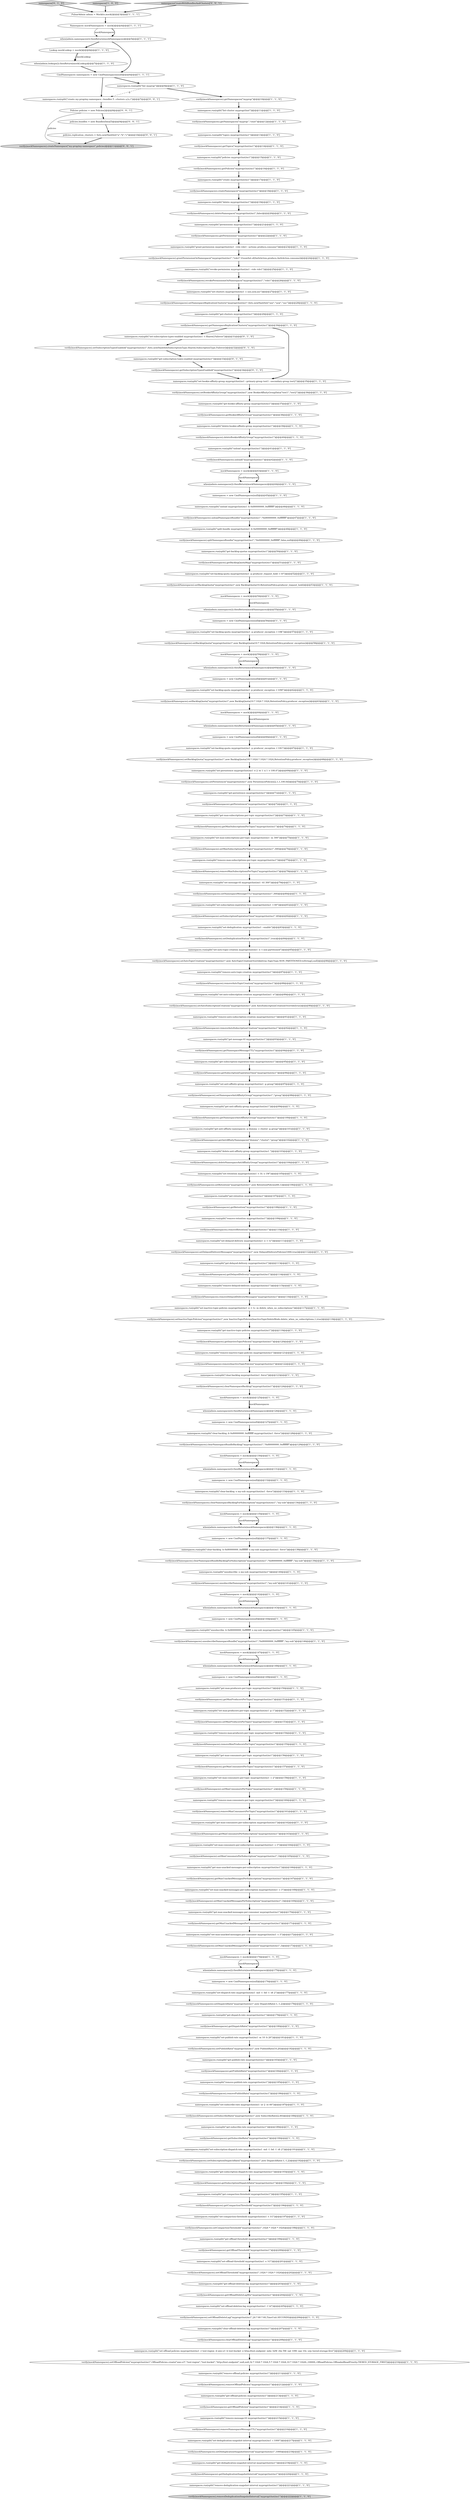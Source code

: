 digraph {
114 [style = filled, label = "namespaces.run(split(\"set-max-producers-per-topic myprop/clust/ns1 -p 1\"))@@@152@@@['1', '1', '0']", fillcolor = white, shape = ellipse image = "AAA0AAABBB1BBB"];
202 [style = filled, label = "namespaces.run(split(\"remove-max-producers-per-topic myprop/clust/ns1\"))@@@154@@@['1', '1', '0']", fillcolor = white, shape = ellipse image = "AAA0AAABBB1BBB"];
161 [style = filled, label = "verify(mockNamespaces).unsubscribeNamespace(\"myprop/clust/ns1\",\"my-sub\")@@@141@@@['1', '1', '0']", fillcolor = white, shape = ellipse image = "AAA0AAABBB1BBB"];
17 [style = filled, label = "verify(mockNamespaces).setAutoSubscriptionCreation(\"myprop/clust/ns1\",new AutoSubscriptionCreationOverride(true))@@@90@@@['1', '1', '0']", fillcolor = white, shape = ellipse image = "AAA0AAABBB1BBB"];
86 [style = filled, label = "namespaces.run(split(\"set-max-subscriptions-per-topic myprop/clust/ns1 -m 300\"))@@@75@@@['1', '1', '0']", fillcolor = white, shape = ellipse image = "AAA0AAABBB1BBB"];
59 [style = filled, label = "verify(mockNamespaces).getMaxSubscriptionsPerTopic(\"myprop/clust/ns1\")@@@74@@@['1', '1', '0']", fillcolor = white, shape = ellipse image = "AAA0AAABBB1BBB"];
192 [style = filled, label = "namespaces.run(split(\"get-inactive-topic-policies myprop/clust/ns1\"))@@@119@@@['1', '1', '0']", fillcolor = white, shape = ellipse image = "AAA0AAABBB1BBB"];
203 [style = filled, label = "verify(mockNamespaces).getMaxUnackedMessagesPerSubscription(\"myprop/clust/ns1\")@@@167@@@['1', '1', '0']", fillcolor = white, shape = ellipse image = "AAA0AAABBB1BBB"];
129 [style = filled, label = "mockNamespaces = mock()@@@54@@@['1', '1', '0']", fillcolor = white, shape = ellipse image = "AAA0AAABBB1BBB"];
173 [style = filled, label = "namespaces.run(split(\"get-subscribe-rate myprop/clust/ns1\"))@@@189@@@['1', '1', '0']", fillcolor = white, shape = ellipse image = "AAA0AAABBB1BBB"];
19 [style = filled, label = "verify(mockNamespaces).setInactiveTopicPolicies(\"myprop/clust/ns1\",new InactiveTopicPolicies(InactiveTopicDeleteMode.delete_when_no_subscriptions,1,true))@@@118@@@['1', '1', '0']", fillcolor = white, shape = ellipse image = "AAA0AAABBB1BBB"];
12 [style = filled, label = "verify(mockNamespaces).clearNamespaceBundleBacklog(\"myprop/clust/ns1\",\"0x80000000_0xffffffff\")@@@129@@@['1', '1', '0']", fillcolor = white, shape = ellipse image = "AAA0AAABBB1BBB"];
60 [style = filled, label = "namespaces.run(split(\"set-max-unacked-messages-per-consumer myprop/clust/ns1 -c 3\"))@@@172@@@['1', '1', '0']", fillcolor = white, shape = ellipse image = "AAA0AAABBB1BBB"];
45 [style = filled, label = "verify(mockNamespaces).deleteNamespaceAntiAffinityGroup(\"myprop/clust/ns1\")@@@104@@@['1', '1', '0']", fillcolor = white, shape = ellipse image = "AAA0AAABBB1BBB"];
1 [style = filled, label = "namespaces.run(split(\"remove-deduplication-snapshot-interval myprop/clust/ns1\"))@@@221@@@['1', '1', '0']", fillcolor = white, shape = ellipse image = "AAA0AAABBB1BBB"];
124 [style = filled, label = "namespaces = new CmdNamespaces(null)@@@176@@@['1', '1', '0']", fillcolor = white, shape = ellipse image = "AAA0AAABBB1BBB"];
18 [style = filled, label = "namespaces.run(split(\"set-retention myprop/clust/ns1 -t 1h -s 1M\"))@@@105@@@['1', '1', '0']", fillcolor = white, shape = ellipse image = "AAA0AAABBB1BBB"];
157 [style = filled, label = "namespaces.run(split(\"set-publish-rate myprop/clust/ns1 -m 10 -b 20\"))@@@181@@@['1', '1', '0']", fillcolor = white, shape = ellipse image = "AAA0AAABBB1BBB"];
82 [style = filled, label = "namespaces.run(split(\"get-max-consumers-per-subscription myprop/clust/ns1\"))@@@162@@@['1', '1', '0']", fillcolor = white, shape = ellipse image = "AAA0AAABBB1BBB"];
144 [style = filled, label = "namespaces = new CmdNamespaces(null)@@@66@@@['1', '1', '0']", fillcolor = white, shape = ellipse image = "AAA0AAABBB1BBB"];
126 [style = filled, label = "verify(mockNamespaces).getMaxConsumersPerSubscription(\"myprop/clust/ns1\")@@@163@@@['1', '1', '0']", fillcolor = white, shape = ellipse image = "AAA0AAABBB1BBB"];
97 [style = filled, label = "verify(mockNamespaces).clearOffloadDeleteLag(\"myprop/clust/ns1\")@@@208@@@['1', '1', '0']", fillcolor = white, shape = ellipse image = "AAA0AAABBB1BBB"];
220 [style = filled, label = "namespaces.run(split(\"set-subscription-types-enabled myprop/clust/ns1 -t Shared,Failover\"))@@@31@@@['0', '1', '0']", fillcolor = white, shape = ellipse image = "AAA1AAABBB2BBB"];
185 [style = filled, label = "namespaces.run(split(\"get-max-unacked-messages-per-consumer myprop/clust/ns1\"))@@@170@@@['1', '1', '0']", fillcolor = white, shape = ellipse image = "AAA0AAABBB1BBB"];
130 [style = filled, label = "namespaces.run(split(\"set-subscription-expiration-time myprop/clust/ns1 -t 60\"))@@@81@@@['1', '1', '0']", fillcolor = white, shape = ellipse image = "AAA0AAABBB1BBB"];
211 [style = filled, label = "mockNamespaces = mock()@@@147@@@['1', '1', '0']", fillcolor = white, shape = ellipse image = "AAA0AAABBB1BBB"];
13 [style = filled, label = "verify(mockNamespaces).setBookieAffinityGroup(\"myprop/clust/ns1\",new BookieAffinityGroupData(\"test1\",\"test2\"))@@@36@@@['1', '1', '0']", fillcolor = white, shape = ellipse image = "AAA0AAABBB1BBB"];
206 [style = filled, label = "namespaces.run(split(\"set-max-consumers-per-topic myprop/clust/ns1 -c 2\"))@@@158@@@['1', '1', '0']", fillcolor = white, shape = ellipse image = "AAA0AAABBB1BBB"];
120 [style = filled, label = "verify(mockNamespaces).getCompactionThreshold(\"myprop/clust/ns1\")@@@196@@@['1', '1', '0']", fillcolor = white, shape = ellipse image = "AAA0AAABBB1BBB"];
133 [style = filled, label = "when(admin.namespaces()).thenReturn(mockNamespaces)@@@136@@@['1', '1', '0']", fillcolor = white, shape = ellipse image = "AAA0AAABBB1BBB"];
135 [style = filled, label = "namespaces.run(split(\"delete-bookie-affinity-group myprop/clust/ns1\"))@@@39@@@['1', '1', '0']", fillcolor = white, shape = ellipse image = "AAA0AAABBB1BBB"];
40 [style = filled, label = "namespaces.run(split(\"clear-backlog myprop/clust/ns1 -force\"))@@@123@@@['1', '1', '0']", fillcolor = white, shape = ellipse image = "AAA0AAABBB1BBB"];
42 [style = filled, label = "verify(mockNamespaces).getInactiveTopicPolicies(\"myprop/clust/ns1\")@@@120@@@['1', '1', '0']", fillcolor = white, shape = ellipse image = "AAA0AAABBB1BBB"];
11 [style = filled, label = "verify(mockNamespaces).removeNamespaceMessageTTL(\"myprop/clust/ns1\")@@@216@@@['1', '1', '0']", fillcolor = white, shape = ellipse image = "AAA0AAABBB1BBB"];
215 [style = filled, label = "namespaces.run(split(\"get-max-subscriptions-per-topic myprop/clust/ns1\"))@@@73@@@['1', '1', '0']", fillcolor = white, shape = ellipse image = "AAA0AAABBB1BBB"];
195 [style = filled, label = "verify(mockNamespaces).getMaxConsumersPerTopic(\"myprop/clust/ns1\")@@@157@@@['1', '1', '0']", fillcolor = white, shape = ellipse image = "AAA0AAABBB1BBB"];
196 [style = filled, label = "verify(mockNamespaces).setDelayedDeliveryMessages(\"myprop/clust/ns1\",new DelayedDeliveryPolicies(1000,true))@@@112@@@['1', '1', '0']", fillcolor = white, shape = ellipse image = "AAA0AAABBB1BBB"];
112 [style = filled, label = "verify(mockNamespaces).removePublishRate(\"myprop/clust/ns1\")@@@186@@@['1', '1', '0']", fillcolor = white, shape = ellipse image = "AAA0AAABBB1BBB"];
53 [style = filled, label = "namespaces.run(split(\"permissions myprop/clust/ns1\"))@@@21@@@['1', '1', '0']", fillcolor = white, shape = ellipse image = "AAA0AAABBB1BBB"];
226 [style = filled, label = "verify(mockNamespaces).createNamespace(\"my-prop/my-namespace\",policies)@@@11@@@['0', '0', '1']", fillcolor = lightgray, shape = ellipse image = "AAA0AAABBB3BBB"];
37 [style = filled, label = "mockNamespaces = mock()@@@59@@@['1', '1', '0']", fillcolor = white, shape = ellipse image = "AAA0AAABBB1BBB"];
122 [style = filled, label = "verify(mockNamespaces).getSubscriptionDispatchRate(\"myprop/clust/ns1\")@@@194@@@['1', '1', '0']", fillcolor = white, shape = ellipse image = "AAA0AAABBB1BBB"];
70 [style = filled, label = "namespaces.run(split(\"remove-message-ttl myprop/clust/ns1\"))@@@215@@@['1', '1', '0']", fillcolor = white, shape = ellipse image = "AAA0AAABBB1BBB"];
164 [style = filled, label = "namespaces.run(split(\"get-persistence myprop/clust/ns1\"))@@@71@@@['1', '1', '0']", fillcolor = white, shape = ellipse image = "AAA0AAABBB1BBB"];
148 [style = filled, label = "verify(mockNamespaces).setBacklogQuota(\"myprop/clust/ns1\",new BacklogQuota(10 * 1024 * 1024,RetentionPolicy.producer_exception))@@@63@@@['1', '1', '0']", fillcolor = white, shape = ellipse image = "AAA0AAABBB1BBB"];
218 [style = filled, label = "namespaces['0', '1', '0']", fillcolor = lightgray, shape = diamond image = "AAA0AAABBB2BBB"];
93 [style = filled, label = "verify(mockNamespaces).removeDelayedDeliveryMessages(\"myprop/clust/ns1\")@@@116@@@['1', '1', '0']", fillcolor = white, shape = ellipse image = "AAA0AAABBB1BBB"];
62 [style = filled, label = "namespaces.run(split(\"set-anti-affinity-group myprop/clust/ns1 -g group\"))@@@97@@@['1', '1', '0']", fillcolor = white, shape = ellipse image = "AAA0AAABBB1BBB"];
176 [style = filled, label = "verify(mockNamespaces).getSubscribeRate(\"myprop/clust/ns1\")@@@190@@@['1', '1', '0']", fillcolor = white, shape = ellipse image = "AAA0AAABBB1BBB"];
216 [style = filled, label = "verify(mockNamespaces).getNamespaces(\"myprop\",\"clust\")@@@12@@@['1', '1', '0']", fillcolor = white, shape = ellipse image = "AAA0AAABBB1BBB"];
66 [style = filled, label = "namespaces = new CmdNamespaces(null)@@@149@@@['1', '1', '0']", fillcolor = white, shape = ellipse image = "AAA0AAABBB1BBB"];
169 [style = filled, label = "verify(mockNamespaces).setOffloadThreshold(\"myprop/clust/ns1\",1024 * 1024 * 1024)@@@202@@@['1', '1', '0']", fillcolor = white, shape = ellipse image = "AAA0AAABBB1BBB"];
26 [style = filled, label = "mockNamespaces = mock()@@@64@@@['1', '1', '0']", fillcolor = white, shape = ellipse image = "AAA0AAABBB1BBB"];
155 [style = filled, label = "verify(mockNamespaces).getTopics(\"myprop/clust/ns1\")@@@14@@@['1', '1', '0']", fillcolor = white, shape = ellipse image = "AAA0AAABBB1BBB"];
198 [style = filled, label = "verify(mockNamespaces).removeRetention(\"myprop/clust/ns1\")@@@110@@@['1', '1', '0']", fillcolor = white, shape = ellipse image = "AAA0AAABBB1BBB"];
51 [style = filled, label = "verify(mockNamespaces).removeMaxProducersPerTopic(\"myprop/clust/ns1\")@@@155@@@['1', '1', '0']", fillcolor = white, shape = ellipse image = "AAA0AAABBB1BBB"];
28 [style = filled, label = "namespaces.run(split(\"remove-offload-policies myprop/clust/ns1\"))@@@211@@@['1', '1', '0']", fillcolor = white, shape = ellipse image = "AAA0AAABBB1BBB"];
94 [style = filled, label = "Namespaces mockNamespaces = mock()@@@4@@@['1', '1', '1']", fillcolor = white, shape = ellipse image = "AAA0AAABBB1BBB"];
184 [style = filled, label = "verify(mockNamespaces).removeDeduplicationSnapshotInterval(\"myprop/clust/ns1\")@@@222@@@['1', '1', '0']", fillcolor = lightgray, shape = ellipse image = "AAA0AAABBB1BBB"];
156 [style = filled, label = "verify(mockNamespaces).removeInactiveTopicPolicies(\"myprop/clust/ns1\")@@@122@@@['1', '1', '0']", fillcolor = white, shape = ellipse image = "AAA0AAABBB1BBB"];
38 [style = filled, label = "namespaces = new CmdNamespaces(null)@@@61@@@['1', '1', '0']", fillcolor = white, shape = ellipse image = "AAA0AAABBB1BBB"];
171 [style = filled, label = "verify(mockNamespaces).setPersistence(\"myprop/clust/ns1\",new PersistencePolicies(2,1,1,100.0d))@@@70@@@['1', '1', '0']", fillcolor = white, shape = ellipse image = "AAA0AAABBB1BBB"];
181 [style = filled, label = "verify(mockNamespaces).getOffloadPolicies(\"myprop/clust/ns1\")@@@214@@@['1', '1', '0']", fillcolor = white, shape = ellipse image = "AAA0AAABBB1BBB"];
92 [style = filled, label = "verify(mockNamespaces).getNamespaceReplicationClusters(\"myprop/clust/ns1\")@@@30@@@['1', '1', '0']", fillcolor = white, shape = ellipse image = "AAA0AAABBB1BBB"];
106 [style = filled, label = "verify(mockNamespaces).removeAutoSubscriptionCreation(\"myprop/clust/ns1\")@@@92@@@['1', '1', '0']", fillcolor = white, shape = ellipse image = "AAA0AAABBB1BBB"];
163 [style = filled, label = "namespaces.run(split(\"get-backlog-quotas myprop/clust/ns1\"))@@@50@@@['1', '1', '0']", fillcolor = white, shape = ellipse image = "AAA0AAABBB1BBB"];
224 [style = filled, label = "policies.replication_clusters = Sets.newHashSet(\"a\",\"b\",\"c\")@@@10@@@['0', '0', '1']", fillcolor = white, shape = ellipse image = "AAA0AAABBB3BBB"];
8 [style = filled, label = "namespaces.run(split(\"get-max-unacked-messages-per-subscription myprop/clust/ns1\"))@@@166@@@['1', '1', '0']", fillcolor = white, shape = ellipse image = "AAA0AAABBB1BBB"];
27 [style = filled, label = "when(admin.namespaces()).thenReturn(mockNamespaces)@@@131@@@['1', '1', '0']", fillcolor = white, shape = ellipse image = "AAA0AAABBB1BBB"];
14 [style = filled, label = "verify(mockNamespaces).setMaxUnackedMessagesPerSubscription(\"myprop/clust/ns1\",3)@@@169@@@['1', '1', '0']", fillcolor = white, shape = ellipse image = "AAA0AAABBB1BBB"];
111 [style = filled, label = "verify(mockNamespaces).setAutoTopicCreation(\"myprop/clust/ns1\",new AutoTopicCreationOverride(true,TopicType.NON_PARTITIONED.toString(),null))@@@86@@@['1', '1', '0']", fillcolor = white, shape = ellipse image = "AAA0AAABBB1BBB"];
159 [style = filled, label = "namespaces.run(split(\"list-cluster myprop/clust\"))@@@11@@@['1', '1', '0']", fillcolor = white, shape = ellipse image = "AAA0AAABBB1BBB"];
80 [style = filled, label = "namespaces.run(split(\"set-offload-policies myprop/clust/ns1 -r test-region -d aws-s3 -b test-bucket -e http://test.endpoint -mbs 32M -rbs 5M -oat 10M -oae 10s -orp tiered-storage-first\"))@@@209@@@['1', '1', '0']", fillcolor = white, shape = ellipse image = "AAA0AAABBB1BBB"];
172 [style = filled, label = "namespaces.run(split(\"set-deduplication-snapshot-interval myprop/clust/ns1 -i 1000\"))@@@217@@@['1', '1', '0']", fillcolor = white, shape = ellipse image = "AAA0AAABBB1BBB"];
214 [style = filled, label = "verify(mockNamespaces).setMaxConsumersPerTopic(\"myprop/clust/ns1\",2)@@@159@@@['1', '1', '0']", fillcolor = white, shape = ellipse image = "AAA0AAABBB1BBB"];
217 [style = filled, label = "verify(mockNamespaces).getSubscriptionTypesEnabled(\"myprop/clust/ns1\")@@@34@@@['0', '1', '0']", fillcolor = white, shape = ellipse image = "AAA1AAABBB2BBB"];
221 [style = filled, label = "verify(mockNamespaces).setSubscriptionTypesEnabled(\"myprop/clust/ns1\",Sets.newHashSet(SubscriptionType.Shared,SubscriptionType.Failover))@@@32@@@['0', '1', '0']", fillcolor = white, shape = ellipse image = "AAA1AAABBB2BBB"];
30 [style = filled, label = "when(admin.namespaces()).thenReturn(mockNamespaces)@@@44@@@['1', '1', '0']", fillcolor = white, shape = ellipse image = "AAA0AAABBB1BBB"];
44 [style = filled, label = "namespaces.run(split(\"set-backlog-quota myprop/clust/ns1 -p producer_exception -l 10G\"))@@@67@@@['1', '1', '0']", fillcolor = white, shape = ellipse image = "AAA0AAABBB1BBB"];
187 [style = filled, label = "verify(mockNamespaces).unsubscribeNamespaceBundle(\"myprop/clust/ns1\",\"0x80000000_0xffffffff\",\"my-sub\")@@@146@@@['1', '1', '0']", fillcolor = white, shape = ellipse image = "AAA0AAABBB1BBB"];
210 [style = filled, label = "verify(mockNamespaces).getMaxUnackedMessagesPerConsumer(\"myprop/clust/ns1\")@@@171@@@['1', '1', '0']", fillcolor = white, shape = ellipse image = "AAA0AAABBB1BBB"];
49 [style = filled, label = "namespaces = new CmdNamespaces(null)@@@137@@@['1', '1', '0']", fillcolor = white, shape = ellipse image = "AAA0AAABBB1BBB"];
100 [style = filled, label = "verify(mockNamespaces).setRetention(\"myprop/clust/ns1\",new RetentionPolicies(60,1))@@@106@@@['1', '1', '0']", fillcolor = white, shape = ellipse image = "AAA0AAABBB1BBB"];
35 [style = filled, label = "namespaces.run(split(\"unsubscribe -b 0x80000000_0xffffffff -s my-sub myprop/clust/ns1\"))@@@145@@@['1', '1', '0']", fillcolor = white, shape = ellipse image = "AAA0AAABBB1BBB"];
108 [style = filled, label = "verify(mockNamespaces).setNamespaceReplicationClusters(\"myprop/clust/ns1\",Sets.newHashSet(\"use\",\"usw\",\"usc\"))@@@28@@@['1', '1', '0']", fillcolor = white, shape = ellipse image = "AAA0AAABBB1BBB"];
75 [style = filled, label = "namespaces.run(split(\"split-bundle myprop/clust/ns1 -b 0x00000000_0xffffffff\"))@@@48@@@['1', '1', '0']", fillcolor = white, shape = ellipse image = "AAA0AAABBB1BBB"];
123 [style = filled, label = "verify(mockNamespaces).getSubscriptionExpirationTime(\"myprop/clust/ns1\")@@@96@@@['1', '1', '0']", fillcolor = white, shape = ellipse image = "AAA0AAABBB1BBB"];
74 [style = filled, label = "verify(mockNamespaces).getAntiAffinityNamespaces(\"dummy\",\"cluster\",\"group\")@@@102@@@['1', '1', '0']", fillcolor = white, shape = ellipse image = "AAA0AAABBB1BBB"];
76 [style = filled, label = "verify(mockNamespaces).splitNamespaceBundle(\"myprop/clust/ns1\",\"0x00000000_0xffffffff\",false,null)@@@49@@@['1', '1', '0']", fillcolor = white, shape = ellipse image = "AAA0AAABBB1BBB"];
177 [style = filled, label = "verify(mockNamespaces).grantPermissionOnNamespace(\"myprop/clust/ns1\",\"role1\",EnumSet.of(AuthAction.produce,AuthAction.consume))@@@24@@@['1', '1', '0']", fillcolor = white, shape = ellipse image = "AAA0AAABBB1BBB"];
136 [style = filled, label = "namespaces.run(split(\"set-backlog-quota myprop/clust/ns1 -p producer_request_hold -l 10\"))@@@52@@@['1', '1', '0']", fillcolor = white, shape = ellipse image = "AAA0AAABBB1BBB"];
32 [style = filled, label = "namespaces.run(split(\"get-max-producers-per-topic myprop/clust/ns1\"))@@@150@@@['1', '1', '0']", fillcolor = white, shape = ellipse image = "AAA0AAABBB1BBB"];
91 [style = filled, label = "namespaces.run(split(\"unsubscribe -s my-sub myprop/clust/ns1\"))@@@140@@@['1', '1', '0']", fillcolor = white, shape = ellipse image = "AAA0AAABBB1BBB"];
205 [style = filled, label = "namespaces.run(split(\"set-clusters myprop/clust/ns1 -c use,usw,usc\"))@@@27@@@['1', '1', '0']", fillcolor = white, shape = ellipse image = "AAA0AAABBB1BBB"];
151 [style = filled, label = "namespaces.run(split(\"remove-auto-topic-creation myprop/clust/ns1\"))@@@87@@@['1', '1', '0']", fillcolor = white, shape = ellipse image = "AAA0AAABBB1BBB"];
127 [style = filled, label = "namespaces.run(split(\"delete-anti-affinity-group myprop/clust/ns1 \"))@@@103@@@['1', '1', '0']", fillcolor = white, shape = ellipse image = "AAA0AAABBB1BBB"];
162 [style = filled, label = "namespaces.run(split(\"grant-permission myprop/clust/ns1 --role role1 --actions produce,consume\"))@@@23@@@['1', '1', '0']", fillcolor = white, shape = ellipse image = "AAA0AAABBB1BBB"];
194 [style = filled, label = "namespaces.run(split(\"set-subscription-dispatch-rate myprop/clust/ns1 -md -1 -bd -1 -dt 2\"))@@@191@@@['1', '1', '0']", fillcolor = white, shape = ellipse image = "AAA0AAABBB1BBB"];
188 [style = filled, label = "namespaces.run(split(\"revoke-permission myprop/clust/ns1 --role role1\"))@@@25@@@['1', '1', '0']", fillcolor = white, shape = ellipse image = "AAA0AAABBB1BBB"];
116 [style = filled, label = "namespaces.run(split(\"set-message-ttl myprop/clust/ns1 -ttl 300\"))@@@79@@@['1', '1', '0']", fillcolor = white, shape = ellipse image = "AAA0AAABBB1BBB"];
72 [style = filled, label = "namespaces.run(split(\"clear-backlog -b 0x80000000_0xffffffff -s my-sub myprop/clust/ns1 -force\"))@@@138@@@['1', '1', '0']", fillcolor = white, shape = ellipse image = "AAA0AAABBB1BBB"];
78 [style = filled, label = "verify(mockNamespaces).getPermissions(\"myprop/clust/ns1\")@@@22@@@['1', '1', '0']", fillcolor = white, shape = ellipse image = "AAA0AAABBB1BBB"];
63 [style = filled, label = "verify(mockNamespaces).getOffloadThreshold(\"myprop/clust/ns1\")@@@200@@@['1', '1', '0']", fillcolor = white, shape = ellipse image = "AAA0AAABBB1BBB"];
160 [style = filled, label = "namespaces.run(split(\"create myprop/clust/ns1\"))@@@17@@@['1', '1', '0']", fillcolor = white, shape = ellipse image = "AAA0AAABBB1BBB"];
79 [style = filled, label = "namespaces.run(split(\"get-offload-policies myprop/clust/ns1\"))@@@213@@@['1', '1', '0']", fillcolor = white, shape = ellipse image = "AAA0AAABBB1BBB"];
128 [style = filled, label = "namespaces.run(split(\"set-auto-subscription-creation myprop/clust/ns1 -e\"))@@@89@@@['1', '1', '0']", fillcolor = white, shape = ellipse image = "AAA0AAABBB1BBB"];
170 [style = filled, label = "namespaces.run(split(\"get-clusters myprop/clust/ns1\"))@@@29@@@['1', '1', '0']", fillcolor = white, shape = ellipse image = "AAA0AAABBB1BBB"];
152 [style = filled, label = "mockNamespaces = mock()@@@43@@@['1', '1', '0']", fillcolor = white, shape = ellipse image = "AAA0AAABBB1BBB"];
179 [style = filled, label = "namespaces.run(split(\"set-backlog-quota myprop/clust/ns1 -p producer_exception -l 10M\"))@@@62@@@['1', '1', '0']", fillcolor = white, shape = ellipse image = "AAA0AAABBB1BBB"];
89 [style = filled, label = "namespaces.run(split(\"get-subscription-expiration-time myprop/clust/ns1\"))@@@95@@@['1', '1', '0']", fillcolor = white, shape = ellipse image = "AAA0AAABBB1BBB"];
21 [style = filled, label = "namespaces.run(split(\"remove-publish-rate myprop/clust/ns1\"))@@@185@@@['1', '1', '0']", fillcolor = white, shape = ellipse image = "AAA0AAABBB1BBB"];
50 [style = filled, label = "verify(mockNamespaces).setPublishRate(\"myprop/clust/ns1\",new PublishRate(10,20))@@@182@@@['1', '1', '0']", fillcolor = white, shape = ellipse image = "AAA0AAABBB1BBB"];
95 [style = filled, label = "verify(mockNamespaces).deleteNamespace(\"myprop/clust/ns1\",false)@@@20@@@['1', '1', '0']", fillcolor = white, shape = ellipse image = "AAA0AAABBB1BBB"];
118 [style = filled, label = "mockNamespaces = mock()@@@125@@@['1', '1', '0']", fillcolor = white, shape = ellipse image = "AAA0AAABBB1BBB"];
29 [style = filled, label = "mockNamespaces = mock()@@@142@@@['1', '1', '0']", fillcolor = white, shape = ellipse image = "AAA0AAABBB1BBB"];
36 [style = filled, label = "verify(mockNamespaces).getPublishRate(\"myprop/clust/ns1\")@@@184@@@['1', '1', '0']", fillcolor = white, shape = ellipse image = "AAA0AAABBB1BBB"];
56 [style = filled, label = "namespaces.run(split(\"get-compaction-threshold myprop/clust/ns1\"))@@@195@@@['1', '1', '0']", fillcolor = white, shape = ellipse image = "AAA0AAABBB1BBB"];
141 [style = filled, label = "verify(mockNamespaces).setMaxSubscriptionsPerTopic(\"myprop/clust/ns1\",300)@@@76@@@['1', '1', '0']", fillcolor = white, shape = ellipse image = "AAA0AAABBB1BBB"];
200 [style = filled, label = "mockNamespaces = mock()@@@130@@@['1', '1', '0']", fillcolor = white, shape = ellipse image = "AAA0AAABBB1BBB"];
193 [style = filled, label = "namespaces.run(split(\"set-compaction-threshold myprop/clust/ns1 -t 1G\"))@@@197@@@['1', '1', '0']", fillcolor = white, shape = ellipse image = "AAA0AAABBB1BBB"];
85 [style = filled, label = "namespaces.run(split(\"policies myprop/clust/ns1\"))@@@15@@@['1', '1', '0']", fillcolor = white, shape = ellipse image = "AAA0AAABBB1BBB"];
168 [style = filled, label = "namespaces.run(split(\"set-backlog-quota myprop/clust/ns1 -p producer_exception -l 10K\"))@@@57@@@['1', '1', '0']", fillcolor = white, shape = ellipse image = "AAA0AAABBB1BBB"];
186 [style = filled, label = "namespaces['1', '0', '0']", fillcolor = lightgray, shape = diamond image = "AAA0AAABBB1BBB"];
166 [style = filled, label = "namespaces = new CmdNamespaces(null)@@@132@@@['1', '1', '0']", fillcolor = white, shape = ellipse image = "AAA0AAABBB1BBB"];
212 [style = filled, label = "namespaces.run(split(\"set-bookie-affinity-group myprop/clust/ns1 --primary-group test1 --secondary-group test2\"))@@@35@@@['1', '1', '0']", fillcolor = white, shape = ellipse image = "AAA0AAABBB1BBB"];
58 [style = filled, label = "when(admin.namespaces()).thenReturn(mockNamespaces)@@@175@@@['1', '1', '0']", fillcolor = white, shape = ellipse image = "AAA0AAABBB1BBB"];
71 [style = filled, label = "verify(mockNamespaces).getRetention(\"myprop/clust/ns1\")@@@108@@@['1', '1', '0']", fillcolor = white, shape = ellipse image = "AAA0AAABBB1BBB"];
4 [style = filled, label = "namespaces.run(split(\"set-offload-deletion-lag myprop/clust/ns1 -l 1d\"))@@@205@@@['1', '1', '0']", fillcolor = white, shape = ellipse image = "AAA0AAABBB1BBB"];
3 [style = filled, label = "verify(mockNamespaces).setSubscribeRate(\"myprop/clust/ns1\",new SubscribeRate(2,60))@@@188@@@['1', '1', '0']", fillcolor = white, shape = ellipse image = "AAA0AAABBB1BBB"];
87 [style = filled, label = "verify(mockNamespaces).getDeduplicationSnapshotInterval(\"myprop/clust/ns1\")@@@220@@@['1', '1', '0']", fillcolor = white, shape = ellipse image = "AAA0AAABBB1BBB"];
223 [style = filled, label = "Policies policies = new Policies()@@@8@@@['0', '0', '1']", fillcolor = white, shape = ellipse image = "AAA0AAABBB3BBB"];
165 [style = filled, label = "verify(mockNamespaces).getBookieAffinityGroup(\"myprop/clust/ns1\")@@@38@@@['1', '1', '0']", fillcolor = white, shape = ellipse image = "AAA0AAABBB1BBB"];
219 [style = filled, label = "namespaces.run(split(\"get-subscription-types-enabled myprop/clust/ns1\"))@@@33@@@['0', '1', '0']", fillcolor = white, shape = ellipse image = "AAA1AAABBB2BBB"];
119 [style = filled, label = "namespaces.run(split(\"remove-retention myprop/clust/ns1\"))@@@109@@@['1', '1', '0']", fillcolor = white, shape = ellipse image = "AAA0AAABBB1BBB"];
153 [style = filled, label = "namespaces.run(split(\"get-anti-affinity-namespaces -p dummy -c cluster -g group\"))@@@101@@@['1', '1', '0']", fillcolor = white, shape = ellipse image = "AAA0AAABBB1BBB"];
84 [style = filled, label = "verify(mockNamespaces).setCompactionThreshold(\"myprop/clust/ns1\",1024 * 1024 * 1024)@@@198@@@['1', '1', '0']", fillcolor = white, shape = ellipse image = "AAA0AAABBB1BBB"];
146 [style = filled, label = "verify(mockNamespaces).getMaxProducersPerTopic(\"myprop/clust/ns1\")@@@151@@@['1', '1', '0']", fillcolor = white, shape = ellipse image = "AAA0AAABBB1BBB"];
77 [style = filled, label = "when(admin.namespaces()).thenReturn(mockNamespaces)@@@65@@@['1', '1', '0']", fillcolor = white, shape = ellipse image = "AAA0AAABBB1BBB"];
149 [style = filled, label = "namespaces.run(split(\"unload myprop/clust/ns1\"))@@@41@@@['1', '1', '0']", fillcolor = white, shape = ellipse image = "AAA0AAABBB1BBB"];
73 [style = filled, label = "when(admin.namespaces()).thenReturn(mockNamespaces)@@@148@@@['1', '1', '0']", fillcolor = white, shape = ellipse image = "AAA0AAABBB1BBB"];
115 [style = filled, label = "namespaces.run(split(\"set-deduplication myprop/clust/ns1 --enable\"))@@@83@@@['1', '1', '0']", fillcolor = white, shape = ellipse image = "AAA0AAABBB1BBB"];
117 [style = filled, label = "namespaces.run(split(\"set-delayed-delivery myprop/clust/ns1 -e -t 1s\"))@@@111@@@['1', '1', '0']", fillcolor = white, shape = ellipse image = "AAA0AAABBB1BBB"];
139 [style = filled, label = "namespaces.run(split(\"clear-backlog -s my-sub myprop/clust/ns1 -force\"))@@@133@@@['1', '1', '0']", fillcolor = white, shape = ellipse image = "AAA0AAABBB1BBB"];
110 [style = filled, label = "namespaces.run(split(\"get-offload-deletion-lag myprop/clust/ns1\"))@@@203@@@['1', '1', '0']", fillcolor = white, shape = ellipse image = "AAA0AAABBB1BBB"];
209 [style = filled, label = "verify(mockNamespaces).getBacklogQuotaMap(\"myprop/clust/ns1\")@@@51@@@['1', '1', '0']", fillcolor = white, shape = ellipse image = "AAA0AAABBB1BBB"];
208 [style = filled, label = "verify(mockNamespaces).setDeduplicationStatus(\"myprop/clust/ns1\",true)@@@84@@@['1', '1', '0']", fillcolor = white, shape = ellipse image = "AAA0AAABBB1BBB"];
167 [style = filled, label = "when(admin.namespaces()).thenReturn(mockNamespaces)@@@55@@@['1', '1', '0']", fillcolor = white, shape = ellipse image = "AAA0AAABBB1BBB"];
199 [style = filled, label = "namespaces.run(split(\"set-dispatch-rate myprop/clust/ns1 -md -1 -bd -1 -dt 2\"))@@@177@@@['1', '1', '0']", fillcolor = white, shape = ellipse image = "AAA0AAABBB1BBB"];
31 [style = filled, label = "verify(mockNamespaces).setBacklogQuota(\"myprop/clust/ns1\",new BacklogQuota(10,RetentionPolicy.producer_request_hold))@@@53@@@['1', '1', '0']", fillcolor = white, shape = ellipse image = "AAA0AAABBB1BBB"];
98 [style = filled, label = "verify(mockNamespaces).clearNamespaceBundleBacklogForSubscription(\"myprop/clust/ns1\",\"0x80000000_0xffffffff\",\"my-sub\")@@@139@@@['1', '1', '0']", fillcolor = white, shape = ellipse image = "AAA0AAABBB1BBB"];
15 [style = filled, label = "namespaces = new CmdNamespaces(null)@@@45@@@['1', '1', '0']", fillcolor = white, shape = ellipse image = "AAA0AAABBB1BBB"];
190 [style = filled, label = "verify(mockNamespaces).removeAutoTopicCreation(\"myprop/clust/ns1\")@@@88@@@['1', '1', '0']", fillcolor = white, shape = ellipse image = "AAA0AAABBB1BBB"];
61 [style = filled, label = "PulsarAdmin admin = Mockito.mock()@@@3@@@['1', '1', '1']", fillcolor = white, shape = ellipse image = "AAA0AAABBB1BBB"];
140 [style = filled, label = "namespaces.run(split(\"delete myprop/clust/ns1\"))@@@19@@@['1', '1', '0']", fillcolor = white, shape = ellipse image = "AAA0AAABBB1BBB"];
101 [style = filled, label = "when(admin.namespaces()).thenReturn(mockNamespaces)@@@126@@@['1', '1', '0']", fillcolor = white, shape = ellipse image = "AAA0AAABBB1BBB"];
6 [style = filled, label = "namespaces.run(split(\"get-bookie-affinity-group myprop/clust/ns1\"))@@@37@@@['1', '1', '0']", fillcolor = white, shape = ellipse image = "AAA0AAABBB1BBB"];
54 [style = filled, label = "verify(mockNamespaces).revokePermissionsOnNamespace(\"myprop/clust/ns1\",\"role1\")@@@26@@@['1', '1', '0']", fillcolor = white, shape = ellipse image = "AAA0AAABBB1BBB"];
121 [style = filled, label = "verify(mockNamespaces).getPersistence(\"myprop/clust/ns1\")@@@72@@@['1', '1', '0']", fillcolor = white, shape = ellipse image = "AAA0AAABBB1BBB"];
143 [style = filled, label = "namespaces.run(split(\"get-delayed-delivery myprop/clust/ns1\"))@@@113@@@['1', '1', '0']", fillcolor = white, shape = ellipse image = "AAA0AAABBB1BBB"];
138 [style = filled, label = "namespaces.run(split(\"get-offload-threshold myprop/clust/ns1\"))@@@199@@@['1', '1', '0']", fillcolor = white, shape = ellipse image = "AAA0AAABBB1BBB"];
227 [style = filled, label = "namespacesCreateWithBundlesAndClusters['0', '0', '1']", fillcolor = lightgray, shape = diamond image = "AAA0AAABBB3BBB"];
5 [style = filled, label = "verify(mockNamespaces).setDispatchRate(\"myprop/clust/ns1\",new DispatchRate(-1,-1,2))@@@178@@@['1', '1', '0']", fillcolor = white, shape = ellipse image = "AAA0AAABBB1BBB"];
182 [style = filled, label = "namespaces.run(split(\"get-subscription-dispatch-rate myprop/clust/ns1\"))@@@193@@@['1', '1', '0']", fillcolor = white, shape = ellipse image = "AAA0AAABBB1BBB"];
142 [style = filled, label = "verify(mockNamespaces).setOffloadDeleteLag(\"myprop/clust/ns1\",24 * 60 * 60,TimeUnit.SECONDS)@@@206@@@['1', '1', '0']", fillcolor = white, shape = ellipse image = "AAA0AAABBB1BBB"];
207 [style = filled, label = "verify(mockNamespaces).unload(\"myprop/clust/ns1\")@@@42@@@['1', '1', '0']", fillcolor = white, shape = ellipse image = "AAA0AAABBB1BBB"];
23 [style = filled, label = "namespaces.run(split(\"clear-backlog -b 0x80000000_0xffffffff myprop/clust/ns1 -force\"))@@@128@@@['1', '1', '0']", fillcolor = white, shape = ellipse image = "AAA0AAABBB1BBB"];
52 [style = filled, label = "verify(mockNamespaces).setDeduplicationSnapshotInterval(\"myprop/clust/ns1\",1000)@@@218@@@['1', '1', '0']", fillcolor = white, shape = ellipse image = "AAA0AAABBB1BBB"];
213 [style = filled, label = "namespaces.run(split(\"set-offload-threshold myprop/clust/ns1 -s 1G\"))@@@201@@@['1', '1', '0']", fillcolor = white, shape = ellipse image = "AAA0AAABBB1BBB"];
225 [style = filled, label = "policies.bundles = new BundlesData(5)@@@9@@@['0', '0', '1']", fillcolor = white, shape = ellipse image = "AAA0AAABBB3BBB"];
103 [style = filled, label = "mockNamespaces = mock()@@@135@@@['1', '1', '0']", fillcolor = white, shape = ellipse image = "AAA0AAABBB1BBB"];
104 [style = filled, label = "namespaces.run(split(\"get-max-consumers-per-topic myprop/clust/ns1\"))@@@156@@@['1', '1', '0']", fillcolor = white, shape = ellipse image = "AAA0AAABBB1BBB"];
41 [style = filled, label = "namespaces.run(split(\"clear-offload-deletion-lag myprop/clust/ns1\"))@@@207@@@['1', '1', '0']", fillcolor = white, shape = ellipse image = "AAA0AAABBB1BBB"];
10 [style = filled, label = "verify(mockNamespaces).setSubscriptionDispatchRate(\"myprop/clust/ns1\",new DispatchRate(-1,-1,2))@@@192@@@['1', '1', '0']", fillcolor = white, shape = ellipse image = "AAA0AAABBB1BBB"];
222 [style = filled, label = "namespaces.run(split(\"create my-prop/my-namespace --bundles 5 --clusters a,b,c\"))@@@7@@@['0', '0', '1']", fillcolor = white, shape = ellipse image = "AAA0AAABBB3BBB"];
99 [style = filled, label = "verify(mockNamespaces).setNamespaceMessageTTL(\"myprop/clust/ns1\",300)@@@80@@@['1', '1', '0']", fillcolor = white, shape = ellipse image = "AAA0AAABBB1BBB"];
113 [style = filled, label = "namespaces.run(split(\"get-message-ttl myprop/clust/ns1\"))@@@93@@@['1', '1', '0']", fillcolor = white, shape = ellipse image = "AAA0AAABBB1BBB"];
65 [style = filled, label = "namespaces.run(split(\"set-subscribe-rate myprop/clust/ns1 -sr 2 -st 60\"))@@@187@@@['1', '1', '0']", fillcolor = white, shape = ellipse image = "AAA0AAABBB1BBB"];
0 [style = filled, label = "verify(mockNamespaces).setMaxProducersPerTopic(\"myprop/clust/ns1\",1)@@@153@@@['1', '1', '0']", fillcolor = white, shape = ellipse image = "AAA0AAABBB1BBB"];
96 [style = filled, label = "namespaces.run(split(\"get-publish-rate myprop/clust/ns1\"))@@@183@@@['1', '1', '0']", fillcolor = white, shape = ellipse image = "AAA0AAABBB1BBB"];
24 [style = filled, label = "verify(mockNamespaces).createNamespace(\"myprop/clust/ns1\")@@@18@@@['1', '1', '0']", fillcolor = white, shape = ellipse image = "AAA0AAABBB1BBB"];
43 [style = filled, label = "when(admin.namespaces()).thenReturn(mockNamespaces)@@@60@@@['1', '1', '0']", fillcolor = white, shape = ellipse image = "AAA0AAABBB1BBB"];
88 [style = filled, label = "verify(mockNamespaces).getDispatchRate(\"myprop/clust/ns1\")@@@180@@@['1', '1', '0']", fillcolor = white, shape = ellipse image = "AAA0AAABBB1BBB"];
125 [style = filled, label = "verify(mockNamespaces).getOffloadDeleteLagMs(\"myprop/clust/ns1\")@@@204@@@['1', '1', '0']", fillcolor = white, shape = ellipse image = "AAA0AAABBB1BBB"];
16 [style = filled, label = "verify(mockNamespaces).deleteBookieAffinityGroup(\"myprop/clust/ns1\")@@@40@@@['1', '1', '0']", fillcolor = white, shape = ellipse image = "AAA0AAABBB1BBB"];
201 [style = filled, label = "namespaces.run(split(\"set-inactive-topic-policies myprop/clust/ns1 -e -t 1s -m delete_when_no_subscriptions\"))@@@117@@@['1', '1', '0']", fillcolor = white, shape = ellipse image = "AAA0AAABBB1BBB"];
34 [style = filled, label = "verify(mockNamespaces).setBacklogQuota(\"myprop/clust/ns1\",new BacklogQuota(10l * 1024 * 1024 * 1024,RetentionPolicy.producer_exception))@@@68@@@['1', '1', '0']", fillcolor = white, shape = ellipse image = "AAA0AAABBB1BBB"];
137 [style = filled, label = "namespaces.run(split(\"list myprop\"))@@@9@@@['1', '1', '0']", fillcolor = white, shape = ellipse image = "AAA0AAABBB1BBB"];
22 [style = filled, label = "verify(mockNamespaces).setSubscriptionExpirationTime(\"myprop/clust/ns1\",60)@@@82@@@['1', '1', '0']", fillcolor = white, shape = ellipse image = "AAA0AAABBB1BBB"];
39 [style = filled, label = "namespaces.run(split(\"set-auto-topic-creation myprop/clust/ns1 -e -t non-partitioned\"))@@@85@@@['1', '1', '0']", fillcolor = white, shape = ellipse image = "AAA0AAABBB1BBB"];
57 [style = filled, label = "verify(mockNamespaces).clearNamespaceBacklog(\"myprop/clust/ns1\")@@@124@@@['1', '1', '0']", fillcolor = white, shape = ellipse image = "AAA0AAABBB1BBB"];
7 [style = filled, label = "verify(mockNamespaces).unloadNamespaceBundle(\"myprop/clust/ns1\",\"0x80000000_0xffffffff\")@@@47@@@['1', '1', '0']", fillcolor = white, shape = ellipse image = "AAA0AAABBB1BBB"];
20 [style = filled, label = "namespaces = new CmdNamespaces(null)@@@144@@@['1', '1', '0']", fillcolor = white, shape = ellipse image = "AAA0AAABBB1BBB"];
33 [style = filled, label = "mockNamespaces = mock()@@@174@@@['1', '1', '0']", fillcolor = white, shape = ellipse image = "AAA0AAABBB1BBB"];
46 [style = filled, label = "verify(mockNamespaces).setNamespaceAntiAffinityGroup(\"myprop/clust/ns1\",\"group\")@@@98@@@['1', '1', '0']", fillcolor = white, shape = ellipse image = "AAA0AAABBB1BBB"];
105 [style = filled, label = "namespaces = new CmdNamespaces(null)@@@56@@@['1', '1', '0']", fillcolor = white, shape = ellipse image = "AAA0AAABBB1BBB"];
107 [style = filled, label = "when(admin.namespaces()).thenReturn(mockNamespaces)@@@5@@@['1', '1', '1']", fillcolor = white, shape = ellipse image = "AAA0AAABBB1BBB"];
174 [style = filled, label = "verify(mockNamespaces).removeMaxConsumersPerTopic(\"myprop/clust/ns1\")@@@161@@@['1', '1', '0']", fillcolor = white, shape = ellipse image = "AAA0AAABBB1BBB"];
102 [style = filled, label = "namespaces.run(split(\"get-deduplication-snapshot-interval myprop/clust/ns1\"))@@@219@@@['1', '1', '0']", fillcolor = white, shape = ellipse image = "AAA0AAABBB1BBB"];
83 [style = filled, label = "when(admin.lookups()).thenReturn(mockLookup)@@@7@@@['1', '1', '0']", fillcolor = white, shape = ellipse image = "AAA0AAABBB1BBB"];
197 [style = filled, label = "verify(mockNamespaces).getNamespaceAntiAffinityGroup(\"myprop/clust/ns1\")@@@100@@@['1', '1', '0']", fillcolor = white, shape = ellipse image = "AAA0AAABBB1BBB"];
158 [style = filled, label = "Lookup mockLookup = mock()@@@6@@@['1', '1', '0']", fillcolor = white, shape = ellipse image = "AAA0AAABBB1BBB"];
67 [style = filled, label = "namespaces.run(split(\"remove-max-subscriptions-per-topic myprop/clust/ns1\"))@@@77@@@['1', '1', '0']", fillcolor = white, shape = ellipse image = "AAA0AAABBB1BBB"];
134 [style = filled, label = "namespaces.run(split(\"get-anti-affinity-group myprop/clust/ns1\"))@@@99@@@['1', '1', '0']", fillcolor = white, shape = ellipse image = "AAA0AAABBB1BBB"];
189 [style = filled, label = "verify(mockNamespaces).getPolicies(\"myprop/clust/ns1\")@@@16@@@['1', '1', '0']", fillcolor = white, shape = ellipse image = "AAA0AAABBB1BBB"];
69 [style = filled, label = "namespaces.run(split(\"topics myprop/clust/ns1\"))@@@13@@@['1', '1', '0']", fillcolor = white, shape = ellipse image = "AAA0AAABBB1BBB"];
150 [style = filled, label = "verify(mockNamespaces).clearNamespaceBacklogForSubscription(\"myprop/clust/ns1\",\"my-sub\")@@@134@@@['1', '1', '0']", fillcolor = white, shape = ellipse image = "AAA0AAABBB1BBB"];
183 [style = filled, label = "verify(mockNamespaces).getDelayedDelivery(\"myprop/clust/ns1\")@@@114@@@['1', '1', '0']", fillcolor = white, shape = ellipse image = "AAA0AAABBB1BBB"];
178 [style = filled, label = "verify(mockNamespaces).setBacklogQuota(\"myprop/clust/ns1\",new BacklogQuota(10 * 1024,RetentionPolicy.producer_exception))@@@58@@@['1', '1', '0']", fillcolor = white, shape = ellipse image = "AAA0AAABBB1BBB"];
147 [style = filled, label = "verify(mockNamespaces).removeMaxSubscriptionsPerTopic(\"myprop/clust/ns1\")@@@78@@@['1', '1', '0']", fillcolor = white, shape = ellipse image = "AAA0AAABBB1BBB"];
204 [style = filled, label = "CmdNamespaces namespaces = new CmdNamespaces(null)@@@6@@@['1', '1', '1']", fillcolor = white, shape = ellipse image = "AAA0AAABBB1BBB"];
2 [style = filled, label = "namespaces.run(split(\"get-retention myprop/clust/ns1\"))@@@107@@@['1', '1', '0']", fillcolor = white, shape = ellipse image = "AAA0AAABBB1BBB"];
180 [style = filled, label = "verify(mockNamespaces).setMaxConsumersPerSubscription(\"myprop/clust/ns1\",3)@@@165@@@['1', '1', '0']", fillcolor = white, shape = ellipse image = "AAA0AAABBB1BBB"];
131 [style = filled, label = "namespaces.run(split(\"remove-inactive-topic-policies myprop/clust/ns1\"))@@@121@@@['1', '1', '0']", fillcolor = white, shape = ellipse image = "AAA0AAABBB1BBB"];
154 [style = filled, label = "verify(mockNamespaces).getNamespaceMessageTTL(\"myprop/clust/ns1\")@@@94@@@['1', '1', '0']", fillcolor = white, shape = ellipse image = "AAA0AAABBB1BBB"];
132 [style = filled, label = "namespaces.run(split(\"remove-max-consumers-per-topic myprop/clust/ns1\"))@@@160@@@['1', '1', '0']", fillcolor = white, shape = ellipse image = "AAA0AAABBB1BBB"];
64 [style = filled, label = "namespaces.run(split(\"unload myprop/clust/ns1 -b 0x80000000_0xffffffff\"))@@@46@@@['1', '1', '0']", fillcolor = white, shape = ellipse image = "AAA0AAABBB1BBB"];
145 [style = filled, label = "namespaces.run(split(\"get-dispatch-rate myprop/clust/ns1\"))@@@179@@@['1', '1', '0']", fillcolor = white, shape = ellipse image = "AAA0AAABBB1BBB"];
81 [style = filled, label = "namespaces = new CmdNamespaces(null)@@@127@@@['1', '1', '0']", fillcolor = white, shape = ellipse image = "AAA0AAABBB1BBB"];
9 [style = filled, label = "verify(mockNamespaces).getNamespaces(\"myprop\")@@@10@@@['1', '1', '0']", fillcolor = white, shape = ellipse image = "AAA0AAABBB1BBB"];
90 [style = filled, label = "verify(mockNamespaces).setMaxUnackedMessagesPerConsumer(\"myprop/clust/ns1\",3)@@@173@@@['1', '1', '0']", fillcolor = white, shape = ellipse image = "AAA0AAABBB1BBB"];
25 [style = filled, label = "namespaces.run(split(\"set-persistence myprop/clust/ns1 -e 2 -w 1 -a 1 -r 100.0\"))@@@69@@@['1', '1', '0']", fillcolor = white, shape = ellipse image = "AAA0AAABBB1BBB"];
47 [style = filled, label = "namespaces.run(split(\"remove-delayed-delivery myprop/clust/ns1\"))@@@115@@@['1', '1', '0']", fillcolor = white, shape = ellipse image = "AAA0AAABBB1BBB"];
175 [style = filled, label = "verify(mockNamespaces).setOffloadPolicies(\"myprop/clust/ns1\",OffloadPolicies.create(\"aws-s3\",\"test-region\",\"test-bucket\",\"http://test.endpoint\",null,null,32 * 1024 * 1024,5 * 1024 * 1024,10 * 1024 * 1024L,10000L,OffloadPolicies.OffloadedReadPriority.TIERED_STORAGE_FIRST))@@@210@@@['1', '1', '0']", fillcolor = white, shape = ellipse image = "AAA0AAABBB1BBB"];
48 [style = filled, label = "verify(mockNamespaces).removeOffloadPolicies(\"myprop/clust/ns1\")@@@212@@@['1', '1', '0']", fillcolor = white, shape = ellipse image = "AAA0AAABBB1BBB"];
68 [style = filled, label = "namespaces.run(split(\"set-max-consumers-per-subscription myprop/clust/ns1 -c 3\"))@@@164@@@['1', '1', '0']", fillcolor = white, shape = ellipse image = "AAA0AAABBB1BBB"];
109 [style = filled, label = "when(admin.namespaces()).thenReturn(mockNamespaces)@@@143@@@['1', '1', '0']", fillcolor = white, shape = ellipse image = "AAA0AAABBB1BBB"];
191 [style = filled, label = "namespaces.run(split(\"set-max-unacked-messages-per-subscription myprop/clust/ns1 -c 3\"))@@@168@@@['1', '1', '0']", fillcolor = white, shape = ellipse image = "AAA0AAABBB1BBB"];
55 [style = filled, label = "namespaces.run(split(\"remove-auto-subscription-creation myprop/clust/ns1\"))@@@91@@@['1', '1', '0']", fillcolor = white, shape = ellipse image = "AAA0AAABBB1BBB"];
140->95 [style = bold, label=""];
40->57 [style = bold, label=""];
168->178 [style = bold, label=""];
157->50 [style = bold, label=""];
38->179 [style = bold, label=""];
135->16 [style = bold, label=""];
215->59 [style = bold, label=""];
86->141 [style = bold, label=""];
144->44 [style = bold, label=""];
156->40 [style = bold, label=""];
9->159 [style = bold, label=""];
208->39 [style = bold, label=""];
132->174 [style = bold, label=""];
21->112 [style = bold, label=""];
111->151 [style = bold, label=""];
49->72 [style = bold, label=""];
68->180 [style = bold, label=""];
188->54 [style = bold, label=""];
13->6 [style = bold, label=""];
137->9 [style = bold, label=""];
78->162 [style = bold, label=""];
62->46 [style = bold, label=""];
223->225 [style = bold, label=""];
126->68 [style = bold, label=""];
2->71 [style = bold, label=""];
131->156 [style = bold, label=""];
129->167 [style = bold, label=""];
117->196 [style = bold, label=""];
118->101 [style = bold, label=""];
11->172 [style = bold, label=""];
93->201 [style = bold, label=""];
19->192 [style = bold, label=""];
107->204 [style = bold, label=""];
223->226 [style = solid, label="policies"];
36->21 [style = bold, label=""];
47->93 [style = bold, label=""];
160->24 [style = bold, label=""];
26->77 [style = bold, label=""];
44->34 [style = bold, label=""];
133->49 [style = bold, label=""];
61->94 [style = bold, label=""];
211->73 [style = solid, label="mockNamespaces"];
100->2 [style = bold, label=""];
33->58 [style = solid, label="mockNamespaces"];
153->74 [style = bold, label=""];
182->122 [style = bold, label=""];
103->133 [style = solid, label="mockNamespaces"];
18->100 [style = bold, label=""];
146->114 [style = bold, label=""];
175->28 [style = bold, label=""];
190->128 [style = bold, label=""];
114->0 [style = bold, label=""];
158->83 [style = bold, label=""];
34->25 [style = bold, label=""];
84->138 [style = bold, label=""];
113->154 [style = bold, label=""];
125->4 [style = bold, label=""];
143->183 [style = bold, label=""];
158->83 [style = solid, label="mockLookup"];
179->148 [style = bold, label=""];
199->5 [style = bold, label=""];
145->88 [style = bold, label=""];
219->217 [style = bold, label=""];
42->131 [style = bold, label=""];
101->81 [style = bold, label=""];
63->213 [style = bold, label=""];
28->48 [style = bold, label=""];
80->175 [style = bold, label=""];
207->152 [style = bold, label=""];
148->26 [style = bold, label=""];
108->170 [style = bold, label=""];
221->219 [style = bold, label=""];
79->181 [style = bold, label=""];
216->69 [style = bold, label=""];
88->157 [style = bold, label=""];
112->65 [style = bold, label=""];
55->106 [style = bold, label=""];
162->177 [style = bold, label=""];
172->52 [style = bold, label=""];
123->62 [style = bold, label=""];
66->32 [style = bold, label=""];
163->209 [style = bold, label=""];
71->119 [style = bold, label=""];
191->14 [style = bold, label=""];
213->169 [style = bold, label=""];
177->188 [style = bold, label=""];
51->104 [style = bold, label=""];
206->214 [style = bold, label=""];
147->116 [style = bold, label=""];
91->161 [style = bold, label=""];
27->166 [style = bold, label=""];
151->190 [style = bold, label=""];
31->129 [style = bold, label=""];
74->127 [style = bold, label=""];
81->23 [style = bold, label=""];
129->167 [style = solid, label="mockNamespaces"];
128->17 [style = bold, label=""];
165->135 [style = bold, label=""];
75->76 [style = bold, label=""];
193->84 [style = bold, label=""];
20->35 [style = bold, label=""];
127->45 [style = bold, label=""];
222->223 [style = bold, label=""];
29->109 [style = solid, label="mockNamespaces"];
204->137 [style = bold, label=""];
189->160 [style = bold, label=""];
173->176 [style = bold, label=""];
8->203 [style = bold, label=""];
77->144 [style = bold, label=""];
1->184 [style = bold, label=""];
192->42 [style = bold, label=""];
32->146 [style = bold, label=""];
137->222 [style = dashed, label="0"];
124->199 [style = bold, label=""];
200->27 [style = solid, label="mockNamespaces"];
225->224 [style = bold, label=""];
89->123 [style = bold, label=""];
134->197 [style = bold, label=""];
64->7 [style = bold, label=""];
210->60 [style = bold, label=""];
87->1 [style = bold, label=""];
99->130 [style = bold, label=""];
138->63 [style = bold, label=""];
73->66 [style = bold, label=""];
56->120 [style = bold, label=""];
59->86 [style = bold, label=""];
95->53 [style = bold, label=""];
115->208 [style = bold, label=""];
83->204 [style = bold, label=""];
195->206 [style = bold, label=""];
107->158 [style = bold, label=""];
139->150 [style = bold, label=""];
53->78 [style = bold, label=""];
155->85 [style = bold, label=""];
6->165 [style = bold, label=""];
104->195 [style = bold, label=""];
171->164 [style = bold, label=""];
161->29 [style = bold, label=""];
17->55 [style = bold, label=""];
218->61 [style = bold, label=""];
14->185 [style = bold, label=""];
187->211 [style = bold, label=""];
65->3 [style = bold, label=""];
136->31 [style = bold, label=""];
12->200 [style = bold, label=""];
105->168 [style = bold, label=""];
69->155 [style = bold, label=""];
25->171 [style = bold, label=""];
159->216 [style = bold, label=""];
174->82 [style = bold, label=""];
211->73 [style = bold, label=""];
72->98 [style = bold, label=""];
10->182 [style = bold, label=""];
103->133 [style = bold, label=""];
169->110 [style = bold, label=""];
152->30 [style = solid, label="mockNamespaces"];
16->149 [style = bold, label=""];
142->41 [style = bold, label=""];
122->56 [style = bold, label=""];
90->33 [style = bold, label=""];
166->139 [style = bold, label=""];
205->108 [style = bold, label=""];
164->121 [style = bold, label=""];
67->147 [style = bold, label=""];
35->187 [style = bold, label=""];
149->207 [style = bold, label=""];
23->12 [style = bold, label=""];
196->143 [style = bold, label=""];
37->43 [style = solid, label="mockNamespaces"];
217->212 [style = bold, label=""];
46->134 [style = bold, label=""];
181->70 [style = bold, label=""];
54->205 [style = bold, label=""];
0->202 [style = bold, label=""];
141->67 [style = bold, label=""];
5->145 [style = bold, label=""];
45->18 [style = bold, label=""];
176->194 [style = bold, label=""];
29->109 [style = bold, label=""];
152->30 [style = bold, label=""];
58->124 [style = bold, label=""];
70->11 [style = bold, label=""];
118->101 [style = solid, label="mockNamespaces"];
201->19 [style = bold, label=""];
102->87 [style = bold, label=""];
209->136 [style = bold, label=""];
178->37 [style = bold, label=""];
202->51 [style = bold, label=""];
92->220 [style = bold, label=""];
204->222 [style = bold, label=""];
57->118 [style = bold, label=""];
39->111 [style = bold, label=""];
186->61 [style = bold, label=""];
60->90 [style = bold, label=""];
30->15 [style = bold, label=""];
154->89 [style = bold, label=""];
15->64 [style = bold, label=""];
183->47 [style = bold, label=""];
170->92 [style = bold, label=""];
150->103 [style = bold, label=""];
37->43 [style = bold, label=""];
98->91 [style = bold, label=""];
116->99 [style = bold, label=""];
120->193 [style = bold, label=""];
96->36 [style = bold, label=""];
94->107 [style = solid, label="mockNamespaces"];
110->125 [style = bold, label=""];
200->27 [style = bold, label=""];
7->75 [style = bold, label=""];
203->191 [style = bold, label=""];
85->189 [style = bold, label=""];
24->140 [style = bold, label=""];
185->210 [style = bold, label=""];
227->61 [style = bold, label=""];
197->153 [style = bold, label=""];
180->8 [style = bold, label=""];
4->142 [style = bold, label=""];
76->163 [style = bold, label=""];
94->107 [style = bold, label=""];
92->212 [style = bold, label=""];
121->215 [style = bold, label=""];
130->22 [style = bold, label=""];
106->113 [style = bold, label=""];
214->132 [style = bold, label=""];
224->226 [style = bold, label=""];
220->221 [style = bold, label=""];
33->58 [style = bold, label=""];
198->117 [style = bold, label=""];
82->126 [style = bold, label=""];
41->97 [style = bold, label=""];
167->105 [style = bold, label=""];
50->96 [style = bold, label=""];
97->80 [style = bold, label=""];
26->77 [style = solid, label="mockNamespaces"];
212->13 [style = bold, label=""];
194->10 [style = bold, label=""];
109->20 [style = bold, label=""];
52->102 [style = bold, label=""];
43->38 [style = bold, label=""];
119->198 [style = bold, label=""];
48->79 [style = bold, label=""];
3->173 [style = bold, label=""];
22->115 [style = bold, label=""];
}
